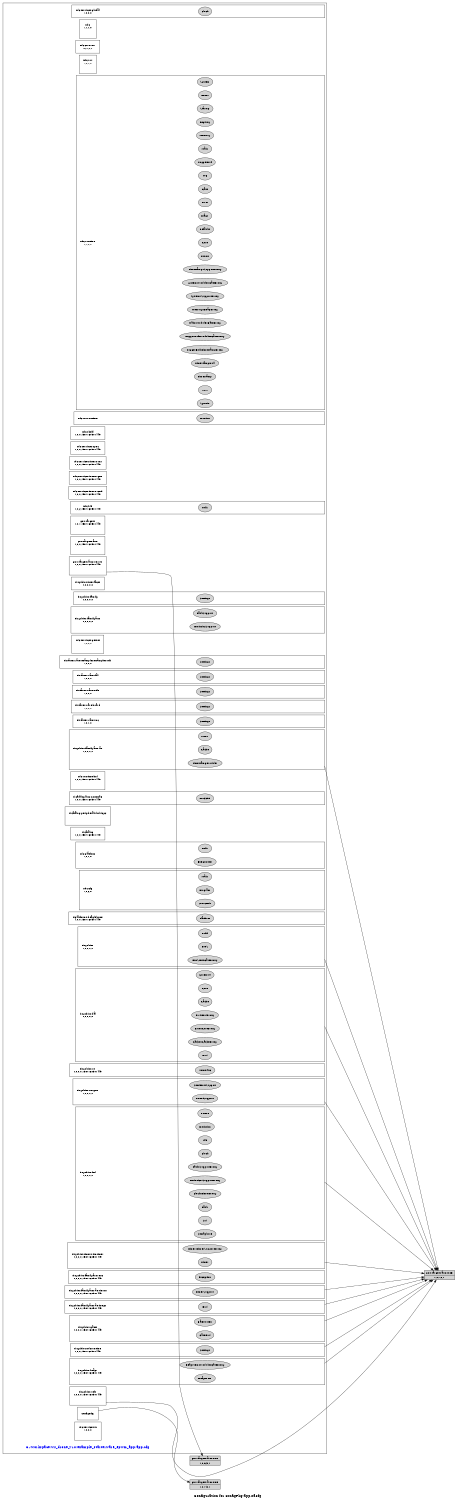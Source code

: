 digraph configuration {
    size="7.5,10";
    rankdir=LR;
    ranksep=".50 equally";
    concentrate=true;
    compound=true;
    label="\nConfiguration for configPkg/app.xa8fg"
  node [font=Helvetica, fontsize=14, fontcolor=black];  subgraph cluster0 {label=""; __cfg [label="C:/Workspace/ws_drone_v10/example_starterware_epwm_app/app.cfg", color=white, fontcolor=blue];
    node [font=Helvetica, fontsize=10];    subgraph cluster1 {
        label="";
        xdc_services_global__top [shape=box,label="xdc.services.global\n1,0,0,0", color=white];
        xdc_services_global__bot [shape=point,label="", style=invis];
        xdc_services_global_Clock [style=filled,fillcolor=lightgray, label="Clock"];
        xdc_services_global__top -> xdc_services_global_Clock[style=invis];
        xdc_services_global_Clock -> xdc_services_global__bot[style=invis];
    }
    subgraph cluster2 {
        label="";
        xdc__top [shape=box,label="xdc\n1,1,1,0", color=white];
        xdc__bot [shape=point,label="", style=invis];
    }
    subgraph cluster3 {
        label="";
        xdc_corevers__top [shape=box,label="xdc.corevers\n16,0,2,0", color=white];
    }
    subgraph cluster4 {
        label="";
        xdc_rov__top [shape=box,label="xdc.rov\n1,0,1,0", color=white];
        xdc_rov__bot [shape=point,label="", style=invis];
    }
    subgraph cluster5 {
        label="";
        xdc_runtime__top [shape=box,label="xdc.runtime\n2,1,0,0", color=white];
        xdc_runtime__bot [shape=point,label="", style=invis];
        xdc_runtime_Assert [style=filled,fillcolor=lightgray, label="Assert"];
        xdc_runtime__top -> xdc_runtime_Assert[style=invis];
        xdc_runtime_Assert -> xdc_runtime__bot[style=invis];
        xdc_runtime_Core [style=filled,fillcolor=lightgray, label="Core"];
        xdc_runtime__top -> xdc_runtime_Core[style=invis];
        xdc_runtime_Core -> xdc_runtime__bot[style=invis];
        xdc_runtime_Defaults [style=filled,fillcolor=lightgray, label="Defaults"];
        xdc_runtime__top -> xdc_runtime_Defaults[style=invis];
        xdc_runtime_Defaults -> xdc_runtime__bot[style=invis];
        xdc_runtime_Diags [style=filled,fillcolor=lightgray, label="Diags"];
        xdc_runtime__top -> xdc_runtime_Diags[style=invis];
        xdc_runtime_Diags -> xdc_runtime__bot[style=invis];
        xdc_runtime_Error [style=filled,fillcolor=lightgray, label="Error"];
        xdc_runtime__top -> xdc_runtime_Error[style=invis];
        xdc_runtime_Error -> xdc_runtime__bot[style=invis];
        xdc_runtime_Gate [style=filled,fillcolor=lightgray, label="Gate"];
        xdc_runtime__top -> xdc_runtime_Gate[style=invis];
        xdc_runtime_Gate -> xdc_runtime__bot[style=invis];
        xdc_runtime_Log [style=filled,fillcolor=lightgray, label="Log"];
        xdc_runtime__top -> xdc_runtime_Log[style=invis];
        xdc_runtime_Log -> xdc_runtime__bot[style=invis];
        xdc_runtime_LoggerBuf [style=filled,fillcolor=lightgray, label="LoggerBuf"];
        xdc_runtime__top -> xdc_runtime_LoggerBuf[style=invis];
        xdc_runtime_LoggerBuf -> xdc_runtime__bot[style=invis];
        xdc_runtime_Main [style=filled,fillcolor=lightgray, label="Main"];
        xdc_runtime__top -> xdc_runtime_Main[style=invis];
        xdc_runtime_Main -> xdc_runtime__bot[style=invis];
        xdc_runtime_Memory [style=filled,fillcolor=lightgray, label="Memory"];
        xdc_runtime__top -> xdc_runtime_Memory[style=invis];
        xdc_runtime_Memory -> xdc_runtime__bot[style=invis];
        xdc_runtime_Registry [style=filled,fillcolor=lightgray, label="Registry"];
        xdc_runtime__top -> xdc_runtime_Registry[style=invis];
        xdc_runtime_Registry -> xdc_runtime__bot[style=invis];
        xdc_runtime_Startup [style=filled,fillcolor=lightgray, label="Startup"];
        xdc_runtime__top -> xdc_runtime_Startup[style=invis];
        xdc_runtime_Startup -> xdc_runtime__bot[style=invis];
        xdc_runtime_Reset [style=filled,fillcolor=lightgray, label="Reset"];
        xdc_runtime__top -> xdc_runtime_Reset[style=invis];
        xdc_runtime_Reset -> xdc_runtime__bot[style=invis];
        xdc_runtime_System [style=filled,fillcolor=lightgray, label="System"];
        xdc_runtime__top -> xdc_runtime_System[style=invis];
        xdc_runtime_System -> xdc_runtime__bot[style=invis];
        xdc_runtime_SysMin [style=filled,fillcolor=lightgray, label="SysMin"];
        xdc_runtime__top -> xdc_runtime_SysMin[style=invis];
        xdc_runtime_SysMin -> xdc_runtime__bot[style=invis];
        xdc_runtime_Text [style=filled,fillcolor=lightgray, label="Text"];
        xdc_runtime__top -> xdc_runtime_Text[style=invis];
        xdc_runtime_Text -> xdc_runtime__bot[style=invis];
        xdc_runtime_Timestamp [style=filled,fillcolor=lightgray, label="Timestamp"];
        xdc_runtime__top -> xdc_runtime_Timestamp[style=invis];
        xdc_runtime_Timestamp -> xdc_runtime__bot[style=invis];
        xdc_runtime_TimestampNull [style=filled,fillcolor=lightgray, label="TimestampNull"];
        xdc_runtime__top -> xdc_runtime_TimestampNull[style=invis];
        xdc_runtime_TimestampNull -> xdc_runtime__bot[style=invis];
        xdc_runtime_LoggerBuf_TimestampProxy [style=filled,fillcolor=lightgray, label="LoggerBuf_TimestampProxy"];
        xdc_runtime__top -> xdc_runtime_LoggerBuf_TimestampProxy[style=invis];
        xdc_runtime_LoggerBuf_TimestampProxy -> xdc_runtime__bot[style=invis];
        xdc_runtime_LoggerBuf_Module_GateProxy [style=filled,fillcolor=lightgray, label="LoggerBuf_Module_GateProxy"];
        xdc_runtime__top -> xdc_runtime_LoggerBuf_Module_GateProxy[style=invis];
        xdc_runtime_LoggerBuf_Module_GateProxy -> xdc_runtime__bot[style=invis];
        xdc_runtime_Main_Module_GateProxy [style=filled,fillcolor=lightgray, label="Main_Module_GateProxy"];
        xdc_runtime__top -> xdc_runtime_Main_Module_GateProxy[style=invis];
        xdc_runtime_Main_Module_GateProxy -> xdc_runtime__bot[style=invis];
        xdc_runtime_Memory_HeapProxy [style=filled,fillcolor=lightgray, label="Memory_HeapProxy"];
        xdc_runtime__top -> xdc_runtime_Memory_HeapProxy[style=invis];
        xdc_runtime_Memory_HeapProxy -> xdc_runtime__bot[style=invis];
        xdc_runtime_System_SupportProxy [style=filled,fillcolor=lightgray, label="System_SupportProxy"];
        xdc_runtime__top -> xdc_runtime_System_SupportProxy[style=invis];
        xdc_runtime_System_SupportProxy -> xdc_runtime__bot[style=invis];
        xdc_runtime_System_Module_GateProxy [style=filled,fillcolor=lightgray, label="System_Module_GateProxy"];
        xdc_runtime__top -> xdc_runtime_System_Module_GateProxy[style=invis];
        xdc_runtime_System_Module_GateProxy -> xdc_runtime__bot[style=invis];
        xdc_runtime_Timestamp_SupportProxy [style=filled,fillcolor=lightgray, label="Timestamp_SupportProxy"];
        xdc_runtime__top -> xdc_runtime_Timestamp_SupportProxy[style=invis];
        xdc_runtime_Timestamp_SupportProxy -> xdc_runtime__bot[style=invis];
    }
    subgraph cluster6 {
        label="";
        xdc_rov_runtime__top [shape=box,label="xdc.rov.runtime\n", color=white];
        xdc_rov_runtime__bot [shape=point,label="", style=invis];
        xdc_rov_runtime_Monitor [style=filled,fillcolor=lightgray, label="Monitor"];
        xdc_rov_runtime__top -> xdc_rov_runtime_Monitor[style=invis];
        xdc_rov_runtime_Monitor -> xdc_rov_runtime__bot[style=invis];
    }
    subgraph cluster7 {
        label="";
        xdc_shelf__top [shape=box,label="xdc.shelf\n1,0,0,1587160501449", color=white];
    }
    subgraph cluster8 {
        label="";
        xdc_services_spec__top [shape=box,label="xdc.services.spec\n1,0,0,1587160501449", color=white];
    }
    subgraph cluster9 {
        label="";
        xdc_services_intern_xsr__top [shape=box,label="xdc.services.intern.xsr\n1,0,0,1587160501449", color=white];
    }
    subgraph cluster10 {
        label="";
        xdc_services_intern_gen__top [shape=box,label="xdc.services.intern.gen\n1,0,0,1587160501449", color=white];
    }
    subgraph cluster11 {
        label="";
        xdc_services_intern_cmd__top [shape=box,label="xdc.services.intern.cmd\n1,0,0,1587160501449", color=white];
    }
    subgraph cluster12 {
        label="";
        xdc_bld__top [shape=box,label="xdc.bld\n1,0,2,1587160501449", color=white];
        xdc_bld__bot [shape=point,label="", style=invis];
        xdc_bld_Utils [style=filled,fillcolor=lightgray, label="Utils"];
        xdc_bld__top -> xdc_bld_Utils[style=invis];
        xdc_bld_Utils -> xdc_bld__bot[style=invis];
    }
    subgraph cluster13 {
        label="";
        gnu_targets__top [shape=box,label="gnu.targets\n1,0,1,1587160501449", color=white];
        gnu_targets__bot [shape=point,label="", style=invis];
    }
    subgraph cluster14 {
        label="";
        gnu_targets_arm__top [shape=box,label="gnu.targets.arm\n1,0,0,1587160501449", color=white];
        gnu_targets_arm__bot [shape=point,label="", style=invis];
    }
    subgraph cluster15 {
        label="";
        gnu_targets_arm_rtsv7A__top [shape=box,label="gnu.targets.arm.rtsv7A\n1,0,0,1587160501449", color=white];
        gnu_targets_arm_rtsv7A__bot [shape=point,label="", style=invis];
    }
    subgraph cluster16 {
        label="";
        ti_sysbios_interfaces__top [shape=box,label="ti.sysbios.interfaces\n2,0,0,0,0", color=white];
    }
    subgraph cluster17 {
        label="";
        ti_sysbios_family__top [shape=box,label="ti.sysbios.family\n2,0,0,0,0", color=white];
        ti_sysbios_family__bot [shape=point,label="", style=invis];
        ti_sysbios_family_Settings [style=filled,fillcolor=lightgray, label="Settings"];
        ti_sysbios_family__top -> ti_sysbios_family_Settings[style=invis];
        ti_sysbios_family_Settings -> ti_sysbios_family__bot[style=invis];
    }
    subgraph cluster18 {
        label="";
        ti_sysbios_family_arm__top [shape=box,label="ti.sysbios.family.arm\n2,0,0,0,0", color=white];
        ti_sysbios_family_arm__bot [shape=point,label="", style=invis];
        ti_sysbios_family_arm_IntrinsicsSupport [style=filled,fillcolor=lightgray, label="IntrinsicsSupport"];
        ti_sysbios_family_arm__top -> ti_sysbios_family_arm_IntrinsicsSupport[style=invis];
        ti_sysbios_family_arm_IntrinsicsSupport -> ti_sysbios_family_arm__bot[style=invis];
        ti_sysbios_family_arm_TaskSupport [style=filled,fillcolor=lightgray, label="TaskSupport"];
        ti_sysbios_family_arm__top -> ti_sysbios_family_arm_TaskSupport[style=invis];
        ti_sysbios_family_arm_TaskSupport -> ti_sysbios_family_arm__bot[style=invis];
    }
    subgraph cluster19 {
        label="";
        xdc_services_getset__top [shape=box,label="xdc.services.getset\n1,0,0,0", color=white];
        xdc_services_getset__bot [shape=point,label="", style=invis];
    }
    subgraph cluster20 {
        label="";
        ti_starterware_examples_example_utils__top [shape=box,label="ti.starterware.examples.example_utils\n1,0,0,0", color=white];
        ti_starterware_examples_example_utils__bot [shape=point,label="", style=invis];
        ti_starterware_examples_example_utils_Settings [style=filled,fillcolor=lightgray, label="Settings"];
        ti_starterware_examples_example_utils__top -> ti_starterware_examples_example_utils_Settings[style=invis];
        ti_starterware_examples_example_utils_Settings -> ti_starterware_examples_example_utils__bot[style=invis];
    }
    subgraph cluster21 {
        label="";
        ti_starterware_dal__top [shape=box,label="ti.starterware.dal\n1,0,0,0", color=white];
        ti_starterware_dal__bot [shape=point,label="", style=invis];
        ti_starterware_dal_Settings [style=filled,fillcolor=lightgray, label="Settings"];
        ti_starterware_dal__top -> ti_starterware_dal_Settings[style=invis];
        ti_starterware_dal_Settings -> ti_starterware_dal__bot[style=invis];
    }
    subgraph cluster22 {
        label="";
        ti_starterware_utils__top [shape=box,label="ti.starterware.utils\n1,0,0,0", color=white];
        ti_starterware_utils__bot [shape=point,label="", style=invis];
        ti_starterware_utils_Settings [style=filled,fillcolor=lightgray, label="Settings"];
        ti_starterware_utils__top -> ti_starterware_utils_Settings[style=invis];
        ti_starterware_utils_Settings -> ti_starterware_utils__bot[style=invis];
    }
    subgraph cluster23 {
        label="";
        ti_starterware_board__top [shape=box,label="ti.starterware.board\n1,0,0,0", color=white];
        ti_starterware_board__bot [shape=point,label="", style=invis];
        ti_starterware_board_Settings [style=filled,fillcolor=lightgray, label="Settings"];
        ti_starterware_board__top -> ti_starterware_board_Settings[style=invis];
        ti_starterware_board_Settings -> ti_starterware_board__bot[style=invis];
    }
    subgraph cluster24 {
        label="";
        ti_starterware_soc__top [shape=box,label="ti.starterware.soc\n1,0,1,0", color=white];
        ti_starterware_soc__bot [shape=point,label="", style=invis];
        ti_starterware_soc_Settings [style=filled,fillcolor=lightgray, label="Settings"];
        ti_starterware_soc__top -> ti_starterware_soc_Settings[style=invis];
        ti_starterware_soc_Settings -> ti_starterware_soc__bot[style=invis];
    }
    subgraph cluster25 {
        label="";
        ti_sysbios_family_arm_a8__top [shape=box,label="ti.sysbios.family.arm.a8\n2,0,0,0,0", color=white];
        ti_sysbios_family_arm_a8__bot [shape=point,label="", style=invis];
        ti_sysbios_family_arm_a8_Cache [style=filled,fillcolor=lightgray, label="Cache"];
        ti_sysbios_family_arm_a8__top -> ti_sysbios_family_arm_a8_Cache[style=invis];
        ti_sysbios_family_arm_a8_Cache -> ti_sysbios_family_arm_a8__bot[style=invis];
        ti_sysbios_family_arm_a8_Mmu [style=filled,fillcolor=lightgray, label="Mmu"];
        ti_sysbios_family_arm_a8__top -> ti_sysbios_family_arm_a8_Mmu[style=invis];
        ti_sysbios_family_arm_a8_Mmu -> ti_sysbios_family_arm_a8__bot[style=invis];
        ti_sysbios_family_arm_a8_TimestampProvider [style=filled,fillcolor=lightgray, label="TimestampProvider"];
        ti_sysbios_family_arm_a8__top -> ti_sysbios_family_arm_a8_TimestampProvider[style=invis];
        ti_sysbios_family_arm_a8_TimestampProvider -> ti_sysbios_family_arm_a8__bot[style=invis];
    }
    subgraph cluster26 {
        label="";
        xdc_runtime_knl__top [shape=box,label="xdc.runtime.knl\n1,0,0,1587160501449", color=white];
        xdc_runtime_knl__bot [shape=point,label="", style=invis];
    }
    subgraph cluster27 {
        label="";
        ti_catalog_arm_cortexa8__top [shape=box,label="ti.catalog.arm.cortexa8\n1,0,0,1587160501449", color=white];
        ti_catalog_arm_cortexa8__bot [shape=point,label="", style=invis];
        ti_catalog_arm_cortexa8_AM3359 [style=filled,fillcolor=lightgray, label="AM3359"];
        ti_catalog_arm_cortexa8__top -> ti_catalog_arm_cortexa8_AM3359[style=invis];
        ti_catalog_arm_cortexa8_AM3359 -> ti_catalog_arm_cortexa8__bot[style=invis];
    }
    subgraph cluster28 {
        label="";
        ti_catalog_peripherals_hdvicp2__top [shape=box,label="ti.catalog.peripherals.hdvicp2\n", color=white];
        ti_catalog_peripherals_hdvicp2__bot [shape=point,label="", style=invis];
    }
    subgraph cluster29 {
        label="";
        ti_catalog__top [shape=box,label="ti.catalog\n1,0,0,1587160501449", color=white];
    }
    subgraph cluster30 {
        label="";
        xdc_platform__top [shape=box,label="xdc.platform\n1,0,1,0", color=white];
        xdc_platform__bot [shape=point,label="", style=invis];
        xdc_platform_ExeContext [style=filled,fillcolor=lightgray, label="ExeContext"];
        xdc_platform__top -> xdc_platform_ExeContext[style=invis];
        xdc_platform_ExeContext -> xdc_platform__bot[style=invis];
        xdc_platform_Utils [style=filled,fillcolor=lightgray, label="Utils"];
        xdc_platform__top -> xdc_platform_Utils[style=invis];
        xdc_platform_Utils -> xdc_platform__bot[style=invis];
    }
    subgraph cluster31 {
        label="";
        xdc_cfg__top [shape=box,label="xdc.cfg\n1,0,2,0", color=white];
        xdc_cfg__bot [shape=point,label="", style=invis];
        xdc_cfg_Program [style=filled,fillcolor=lightgray, label="Program"];
        xdc_cfg__top -> xdc_cfg_Program[style=invis];
        xdc_cfg_Program -> xdc_cfg__bot[style=invis];
        xdc_cfg_Main [style=filled,fillcolor=lightgray, label="Main"];
        xdc_cfg__top -> xdc_cfg_Main[style=invis];
        xdc_cfg_Main -> xdc_cfg__bot[style=invis];
        xdc_cfg_SourceDir [style=filled,fillcolor=lightgray, label="SourceDir"];
        xdc_cfg__top -> xdc_cfg_SourceDir[style=invis];
        xdc_cfg_SourceDir -> xdc_cfg__bot[style=invis];
    }
    subgraph cluster32 {
        label="";
        ti_platforms_beaglebone__top [shape=box,label="ti.platforms.beaglebone\n1,0,0,1587160501449", color=white];
        ti_platforms_beaglebone__bot [shape=point,label="", style=invis];
        ti_platforms_beaglebone_Platform [style=filled,fillcolor=lightgray, label="Platform"];
        ti_platforms_beaglebone__top -> ti_platforms_beaglebone_Platform[style=invis];
        ti_platforms_beaglebone_Platform -> ti_platforms_beaglebone__bot[style=invis];
    }
    subgraph cluster33 {
        label="";
        ti_sysbios__top [shape=box,label="ti.sysbios\n2,0,0,0,0", color=white];
        ti_sysbios__bot [shape=point,label="", style=invis];
        ti_sysbios_BIOS [style=filled,fillcolor=lightgray, label="BIOS"];
        ti_sysbios__top -> ti_sysbios_BIOS[style=invis];
        ti_sysbios_BIOS -> ti_sysbios__bot[style=invis];
        ti_sysbios_Build [style=filled,fillcolor=lightgray, label="Build"];
        ti_sysbios__top -> ti_sysbios_Build[style=invis];
        ti_sysbios_Build -> ti_sysbios__bot[style=invis];
        ti_sysbios_BIOS_RtsGateProxy [style=filled,fillcolor=lightgray, label="BIOS_RtsGateProxy"];
        ti_sysbios__top -> ti_sysbios_BIOS_RtsGateProxy[style=invis];
        ti_sysbios_BIOS_RtsGateProxy -> ti_sysbios__bot[style=invis];
    }
    subgraph cluster34 {
        label="";
        ti_sysbios_hal__top [shape=box,label="ti.sysbios.hal\n2,0,0,0,0", color=white];
        ti_sysbios_hal__bot [shape=point,label="", style=invis];
        ti_sysbios_hal_Cache [style=filled,fillcolor=lightgray, label="Cache"];
        ti_sysbios_hal__top -> ti_sysbios_hal_Cache[style=invis];
        ti_sysbios_hal_Cache -> ti_sysbios_hal__bot[style=invis];
        ti_sysbios_hal_Core [style=filled,fillcolor=lightgray, label="Core"];
        ti_sysbios_hal__top -> ti_sysbios_hal_Core[style=invis];
        ti_sysbios_hal_Core -> ti_sysbios_hal__bot[style=invis];
        ti_sysbios_hal_CoreNull [style=filled,fillcolor=lightgray, label="CoreNull"];
        ti_sysbios_hal__top -> ti_sysbios_hal_CoreNull[style=invis];
        ti_sysbios_hal_CoreNull -> ti_sysbios_hal__bot[style=invis];
        ti_sysbios_hal_Hwi [style=filled,fillcolor=lightgray, label="Hwi"];
        ti_sysbios_hal__top -> ti_sysbios_hal_Hwi[style=invis];
        ti_sysbios_hal_Hwi -> ti_sysbios_hal__bot[style=invis];
        ti_sysbios_hal_Cache_CacheProxy [style=filled,fillcolor=lightgray, label="Cache_CacheProxy"];
        ti_sysbios_hal__top -> ti_sysbios_hal_Cache_CacheProxy[style=invis];
        ti_sysbios_hal_Cache_CacheProxy -> ti_sysbios_hal__bot[style=invis];
        ti_sysbios_hal_Core_CoreProxy [style=filled,fillcolor=lightgray, label="Core_CoreProxy"];
        ti_sysbios_hal__top -> ti_sysbios_hal_Core_CoreProxy[style=invis];
        ti_sysbios_hal_Core_CoreProxy -> ti_sysbios_hal__bot[style=invis];
        ti_sysbios_hal_Hwi_HwiProxy [style=filled,fillcolor=lightgray, label="Hwi_HwiProxy"];
        ti_sysbios_hal__top -> ti_sysbios_hal_Hwi_HwiProxy[style=invis];
        ti_sysbios_hal_Hwi_HwiProxy -> ti_sysbios_hal__bot[style=invis];
    }
    subgraph cluster35 {
        label="";
        ti_sysbios_rts__top [shape=box,label="ti.sysbios.rts\n2,0,0,0,1587160501449", color=white];
        ti_sysbios_rts__bot [shape=point,label="", style=invis];
        ti_sysbios_rts_MemAlloc [style=filled,fillcolor=lightgray, label="MemAlloc"];
        ti_sysbios_rts__top -> ti_sysbios_rts_MemAlloc[style=invis];
        ti_sysbios_rts_MemAlloc -> ti_sysbios_rts__bot[style=invis];
    }
    subgraph cluster36 {
        label="";
        ti_sysbios_rts_gnu__top [shape=box,label="ti.sysbios.rts.gnu\n2,0,0,0,0", color=white];
        ti_sysbios_rts_gnu__bot [shape=point,label="", style=invis];
        ti_sysbios_rts_gnu_ReentSupport [style=filled,fillcolor=lightgray, label="ReentSupport"];
        ti_sysbios_rts_gnu__top -> ti_sysbios_rts_gnu_ReentSupport[style=invis];
        ti_sysbios_rts_gnu_ReentSupport -> ti_sysbios_rts_gnu__bot[style=invis];
        ti_sysbios_rts_gnu_SemiHostSupport [style=filled,fillcolor=lightgray, label="SemiHostSupport"];
        ti_sysbios_rts_gnu__top -> ti_sysbios_rts_gnu_SemiHostSupport[style=invis];
        ti_sysbios_rts_gnu_SemiHostSupport -> ti_sysbios_rts_gnu__bot[style=invis];
    }
    subgraph cluster37 {
        label="";
        ti_sysbios_knl__top [shape=box,label="ti.sysbios.knl\n2,0,0,0,0", color=white];
        ti_sysbios_knl__bot [shape=point,label="", style=invis];
        ti_sysbios_knl_Clock [style=filled,fillcolor=lightgray, label="Clock"];
        ti_sysbios_knl__top -> ti_sysbios_knl_Clock[style=invis];
        ti_sysbios_knl_Clock -> ti_sysbios_knl__bot[style=invis];
        ti_sysbios_knl_Idle [style=filled,fillcolor=lightgray, label="Idle"];
        ti_sysbios_knl__top -> ti_sysbios_knl_Idle[style=invis];
        ti_sysbios_knl_Idle -> ti_sysbios_knl__bot[style=invis];
        ti_sysbios_knl_Intrinsics [style=filled,fillcolor=lightgray, label="Intrinsics"];
        ti_sysbios_knl__top -> ti_sysbios_knl_Intrinsics[style=invis];
        ti_sysbios_knl_Intrinsics -> ti_sysbios_knl__bot[style=invis];
        ti_sysbios_knl_Queue [style=filled,fillcolor=lightgray, label="Queue"];
        ti_sysbios_knl__top -> ti_sysbios_knl_Queue[style=invis];
        ti_sysbios_knl_Queue -> ti_sysbios_knl__bot[style=invis];
        ti_sysbios_knl_Semaphore [style=filled,fillcolor=lightgray, label="Semaphore"];
        ti_sysbios_knl__top -> ti_sysbios_knl_Semaphore[style=invis];
        ti_sysbios_knl_Semaphore -> ti_sysbios_knl__bot[style=invis];
        ti_sysbios_knl_Swi [style=filled,fillcolor=lightgray, label="Swi"];
        ti_sysbios_knl__top -> ti_sysbios_knl_Swi[style=invis];
        ti_sysbios_knl_Swi -> ti_sysbios_knl__bot[style=invis];
        ti_sysbios_knl_Task [style=filled,fillcolor=lightgray, label="Task"];
        ti_sysbios_knl__top -> ti_sysbios_knl_Task[style=invis];
        ti_sysbios_knl_Task -> ti_sysbios_knl__bot[style=invis];
        ti_sysbios_knl_Clock_TimerProxy [style=filled,fillcolor=lightgray, label="Clock_TimerProxy"];
        ti_sysbios_knl__top -> ti_sysbios_knl_Clock_TimerProxy[style=invis];
        ti_sysbios_knl_Clock_TimerProxy -> ti_sysbios_knl__bot[style=invis];
        ti_sysbios_knl_Intrinsics_SupportProxy [style=filled,fillcolor=lightgray, label="Intrinsics_SupportProxy"];
        ti_sysbios_knl__top -> ti_sysbios_knl_Intrinsics_SupportProxy[style=invis];
        ti_sysbios_knl_Intrinsics_SupportProxy -> ti_sysbios_knl__bot[style=invis];
        ti_sysbios_knl_Task_SupportProxy [style=filled,fillcolor=lightgray, label="Task_SupportProxy"];
        ti_sysbios_knl__top -> ti_sysbios_knl_Task_SupportProxy[style=invis];
        ti_sysbios_knl_Task_SupportProxy -> ti_sysbios_knl__bot[style=invis];
    }
    subgraph cluster38 {
        label="";
        ti_sysbios_timers_dmtimer__top [shape=box,label="ti.sysbios.timers.dmtimer\n2,0,0,0,1587160501449", color=white];
        ti_sysbios_timers_dmtimer__bot [shape=point,label="", style=invis];
        ti_sysbios_timers_dmtimer_Timer [style=filled,fillcolor=lightgray, label="Timer"];
        ti_sysbios_timers_dmtimer__top -> ti_sysbios_timers_dmtimer_Timer[style=invis];
        ti_sysbios_timers_dmtimer_Timer -> ti_sysbios_timers_dmtimer__bot[style=invis];
        ti_sysbios_timers_dmtimer_Timer_TimerSupportProxy [style=filled,fillcolor=lightgray, label="Timer_TimerSupportProxy"];
        ti_sysbios_timers_dmtimer__top -> ti_sysbios_timers_dmtimer_Timer_TimerSupportProxy[style=invis];
        ti_sysbios_timers_dmtimer_Timer_TimerSupportProxy -> ti_sysbios_timers_dmtimer__bot[style=invis];
    }
    subgraph cluster39 {
        label="";
        ti_sysbios_family_arm_exc__top [shape=box,label="ti.sysbios.family.arm.exc\n2,0,0,0,1587160501449", color=white];
        ti_sysbios_family_arm_exc__bot [shape=point,label="", style=invis];
        ti_sysbios_family_arm_exc_Exception [style=filled,fillcolor=lightgray, label="Exception"];
        ti_sysbios_family_arm_exc__top -> ti_sysbios_family_arm_exc_Exception[style=invis];
        ti_sysbios_family_arm_exc_Exception -> ti_sysbios_family_arm_exc__bot[style=invis];
    }
    subgraph cluster40 {
        label="";
        ti_sysbios_family_arm_a8_intcps__top [shape=box,label="ti.sysbios.family.arm.a8.intcps\n2,0,0,0,1587160501449", color=white];
        ti_sysbios_family_arm_a8_intcps__bot [shape=point,label="", style=invis];
        ti_sysbios_family_arm_a8_intcps_Hwi [style=filled,fillcolor=lightgray, label="Hwi"];
        ti_sysbios_family_arm_a8_intcps__top -> ti_sysbios_family_arm_a8_intcps_Hwi[style=invis];
        ti_sysbios_family_arm_a8_intcps_Hwi -> ti_sysbios_family_arm_a8_intcps__bot[style=invis];
    }
    subgraph cluster41 {
        label="";
        ti_sysbios_gates__top [shape=box,label="ti.sysbios.gates\n2,0,0,0,1587160501449", color=white];
        ti_sysbios_gates__bot [shape=point,label="", style=invis];
        ti_sysbios_gates_GateHwi [style=filled,fillcolor=lightgray, label="GateHwi"];
        ti_sysbios_gates__top -> ti_sysbios_gates_GateHwi[style=invis];
        ti_sysbios_gates_GateHwi -> ti_sysbios_gates__bot[style=invis];
        ti_sysbios_gates_GateMutex [style=filled,fillcolor=lightgray, label="GateMutex"];
        ti_sysbios_gates__top -> ti_sysbios_gates_GateMutex[style=invis];
        ti_sysbios_gates_GateMutex -> ti_sysbios_gates__bot[style=invis];
    }
    subgraph cluster42 {
        label="";
        ti_sysbios_xdcruntime__top [shape=box,label="ti.sysbios.xdcruntime\n1,0,0,1587160501449", color=white];
        ti_sysbios_xdcruntime__bot [shape=point,label="", style=invis];
        ti_sysbios_xdcruntime_Settings [style=filled,fillcolor=lightgray, label="Settings"];
        ti_sysbios_xdcruntime__top -> ti_sysbios_xdcruntime_Settings[style=invis];
        ti_sysbios_xdcruntime_Settings -> ti_sysbios_xdcruntime__bot[style=invis];
    }
    subgraph cluster43 {
        label="";
        ti_sysbios_heaps__top [shape=box,label="ti.sysbios.heaps\n2,0,0,0,1587160501449", color=white];
        ti_sysbios_heaps__bot [shape=point,label="", style=invis];
        ti_sysbios_heaps_HeapMem [style=filled,fillcolor=lightgray, label="HeapMem"];
        ti_sysbios_heaps__top -> ti_sysbios_heaps_HeapMem[style=invis];
        ti_sysbios_heaps_HeapMem -> ti_sysbios_heaps__bot[style=invis];
        ti_sysbios_heaps_HeapMem_Module_GateProxy [style=filled,fillcolor=lightgray, label="HeapMem_Module_GateProxy"];
        ti_sysbios_heaps__top -> ti_sysbios_heaps_HeapMem_Module_GateProxy[style=invis];
        ti_sysbios_heaps_HeapMem_Module_GateProxy -> ti_sysbios_heaps__bot[style=invis];
    }
    subgraph cluster44 {
        label="";
        ti_sysbios_family_arm_a8_ti81xx__top [shape=box,label="ti.sysbios.family.arm.a8.ti81xx\n2,0,0,0,1587160501449", color=white];
        ti_sysbios_family_arm_a8_ti81xx__bot [shape=point,label="", style=invis];
        ti_sysbios_family_arm_a8_ti81xx_TimerSupport [style=filled,fillcolor=lightgray, label="TimerSupport"];
        ti_sysbios_family_arm_a8_ti81xx__top -> ti_sysbios_family_arm_a8_ti81xx_TimerSupport[style=invis];
        ti_sysbios_family_arm_a8_ti81xx_TimerSupport -> ti_sysbios_family_arm_a8_ti81xx__bot[style=invis];
    }
    subgraph cluster45 {
        label="";
        ti_sysbios_utils__top [shape=box,label="ti.sysbios.utils\n2,0,0,0,1587160501449", color=white];
        ti_sysbios_utils__bot [shape=point,label="", style=invis];
    }
    subgraph cluster46 {
        label="";
        configPkg__top [shape=box,label="configPkg\n", color=white];
    }
    subgraph cluster47 {
        label="";
        xdc_services_io__top [shape=box,label="xdc.services.io\n1,0,0,0", color=white];
        xdc_services_io__bot [shape=point,label="", style=invis];
    }
  }
  node [font=Helvetica, fontsize=10];
    gnu_targets_arm_A8F__1_0_6__3_1 [shape=record,label="gnu.targets.arm.A8F|1,0,6.3,1",style=filled, fillcolor=lightgrey];
    gnu_targets_arm_rtsv7A__bot -> gnu_targets_arm_A8F__1_0_6__3_1 [ltail=cluster15];
    gnu_targets_arm_A8F__1_0_7__2_1 [shape=record,label="gnu.targets.arm.A8F|1,0,7.2,1",style=filled, fillcolor=lightgrey];
    ti_sysbios_family_arm_a8__bot -> gnu_targets_arm_A8F__1_0_7__2_1 [ltail=cluster25];
    gnu_targets_arm_A8F__1_0_7__2_1 [shape=record,label="gnu.targets.arm.A8F|1,0,7.2,1",style=filled, fillcolor=lightgrey];
    ti_sysbios__bot -> gnu_targets_arm_A8F__1_0_7__2_1 [ltail=cluster33];
    gnu_targets_arm_A8F__1_0_7__2_1 [shape=record,label="gnu.targets.arm.A8F|1,0,7.2,1",style=filled, fillcolor=lightgrey];
    ti_sysbios_hal__bot -> gnu_targets_arm_A8F__1_0_7__2_1 [ltail=cluster34];
    gnu_targets_arm_A8F__1_0_7__2_1 [shape=record,label="gnu.targets.arm.A8F|1,0,7.2,1",style=filled, fillcolor=lightgrey];
    ti_sysbios_rts_gnu__bot -> gnu_targets_arm_A8F__1_0_7__2_1 [ltail=cluster36];
    gnu_targets_arm_A8F__1_0_7__2_1 [shape=record,label="gnu.targets.arm.A8F|1,0,7.2,1",style=filled, fillcolor=lightgrey];
    ti_sysbios_knl__bot -> gnu_targets_arm_A8F__1_0_7__2_1 [ltail=cluster37];
    gnu_targets_arm_A8F__1_0_7__2_1 [shape=record,label="gnu.targets.arm.A8F|1,0,7.2,1",style=filled, fillcolor=lightgrey];
    ti_sysbios_timers_dmtimer__bot -> gnu_targets_arm_A8F__1_0_7__2_1 [ltail=cluster38];
    gnu_targets_arm_A8F__1_0_7__2_1 [shape=record,label="gnu.targets.arm.A8F|1,0,7.2,1",style=filled, fillcolor=lightgrey];
    ti_sysbios_family_arm_a8_intcps__bot -> gnu_targets_arm_A8F__1_0_7__2_1 [ltail=cluster40];
    gnu_targets_arm_A8F__1_0_7__2_1 [shape=record,label="gnu.targets.arm.A8F|1,0,7.2,1",style=filled, fillcolor=lightgrey];
    ti_sysbios_gates__bot -> gnu_targets_arm_A8F__1_0_7__2_1 [ltail=cluster41];
    gnu_targets_arm_A8F__1_0_7__2_1 [shape=record,label="gnu.targets.arm.A8F|1,0,7.2,1",style=filled, fillcolor=lightgrey];
    ti_sysbios_xdcruntime__bot -> gnu_targets_arm_A8F__1_0_7__2_1 [ltail=cluster42];
    gnu_targets_arm_A8F__1_0_7__2_1 [shape=record,label="gnu.targets.arm.A8F|1,0,7.2,1",style=filled, fillcolor=lightgrey];
    ti_sysbios_heaps__bot -> gnu_targets_arm_A8F__1_0_7__2_1 [ltail=cluster43];
    gnu_targets_arm_A8F__1_0_7__2_1 [shape=record,label="gnu.targets.arm.A8F|1,0,7.2,1",style=filled, fillcolor=lightgrey];
    ti_sysbios_family_arm_a8_ti81xx__bot -> gnu_targets_arm_A8F__1_0_7__2_1 [ltail=cluster44];
    gnu_targets_arm_A8F__1_0_7__2_1 [shape=record,label="gnu.targets.arm.A8F|1,0,7.2,1",style=filled, fillcolor=lightgrey];
    ti_sysbios_utils__bot -> gnu_targets_arm_A8F__1_0_7__2_1 [ltail=cluster45];
    gnu_targets_arm_A8F__1_0_7__3_1 [shape=record,label="gnu.targets.arm.A8F|1,0,7.3,1",style=filled, fillcolor=lightgrey];
    configPkg__top -> gnu_targets_arm_A8F__1_0_7__3_1 [ltail=cluster46];
}
